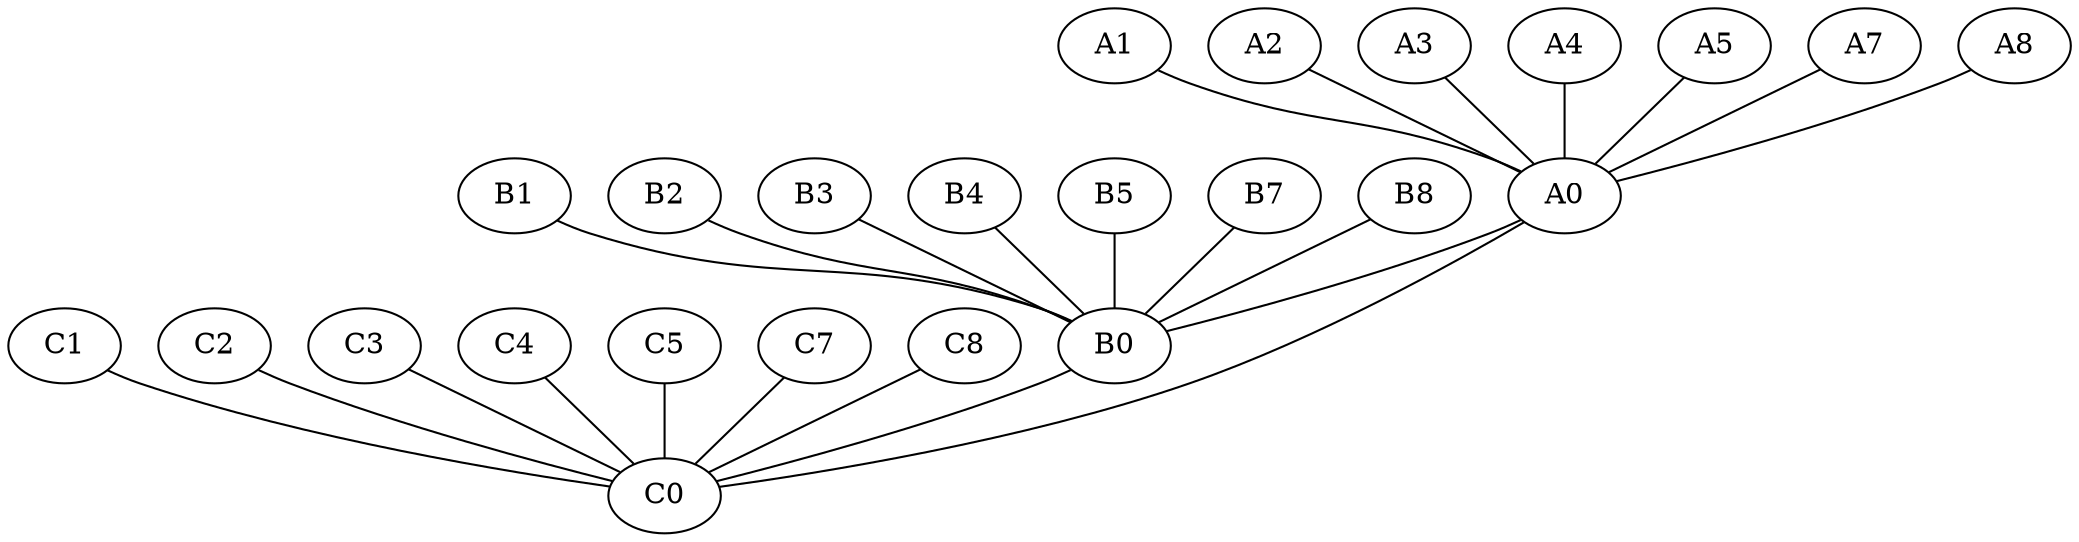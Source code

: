 Graph
{
A0--B0
B0--C0
C0--A0


A1--A0
A2--A0
A3--A0
A4--A0
A5--A0
A7--A0
A8--A0

B1--B0
B2--B0
B3--B0
B4--B0
B5--B0
B7--B0
B8--B0

C1--C0
C2--C0
C3--C0
C4--C0
C5--C0
C7--C0
C8--C0
}